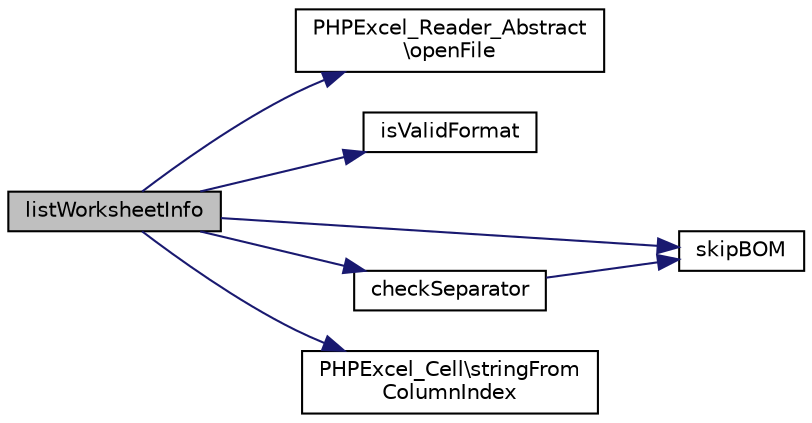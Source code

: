 digraph "listWorksheetInfo"
{
  edge [fontname="Helvetica",fontsize="10",labelfontname="Helvetica",labelfontsize="10"];
  node [fontname="Helvetica",fontsize="10",shape=record];
  rankdir="LR";
  Node23 [label="listWorksheetInfo",height=0.2,width=0.4,color="black", fillcolor="grey75", style="filled", fontcolor="black"];
  Node23 -> Node24 [color="midnightblue",fontsize="10",style="solid",fontname="Helvetica"];
  Node24 [label="PHPExcel_Reader_Abstract\l\\openFile",height=0.2,width=0.4,color="black", fillcolor="white", style="filled",URL="$class_p_h_p_excel___reader___abstract.html#a4a5814fd30e95e2b718e67900a0b8951"];
  Node23 -> Node25 [color="midnightblue",fontsize="10",style="solid",fontname="Helvetica"];
  Node25 [label="isValidFormat",height=0.2,width=0.4,color="black", fillcolor="white", style="filled",URL="$class_p_h_p_excel___reader___c_s_v.html#a364a263152d832ca4d3a32853940a1b9"];
  Node23 -> Node26 [color="midnightblue",fontsize="10",style="solid",fontname="Helvetica"];
  Node26 [label="skipBOM",height=0.2,width=0.4,color="black", fillcolor="white", style="filled",URL="$class_p_h_p_excel___reader___c_s_v.html#a303f534deabea91222492d34213f75be"];
  Node23 -> Node27 [color="midnightblue",fontsize="10",style="solid",fontname="Helvetica"];
  Node27 [label="checkSeparator",height=0.2,width=0.4,color="black", fillcolor="white", style="filled",URL="$class_p_h_p_excel___reader___c_s_v.html#ab2fc1ba6242d1cbad0117a0902972e84"];
  Node27 -> Node26 [color="midnightblue",fontsize="10",style="solid",fontname="Helvetica"];
  Node23 -> Node28 [color="midnightblue",fontsize="10",style="solid",fontname="Helvetica"];
  Node28 [label="PHPExcel_Cell\\stringFrom\lColumnIndex",height=0.2,width=0.4,color="black", fillcolor="white", style="filled",URL="$class_p_h_p_excel___cell.html#ab5501b4cf2f8cd0af389ad4096fb9387"];
}

